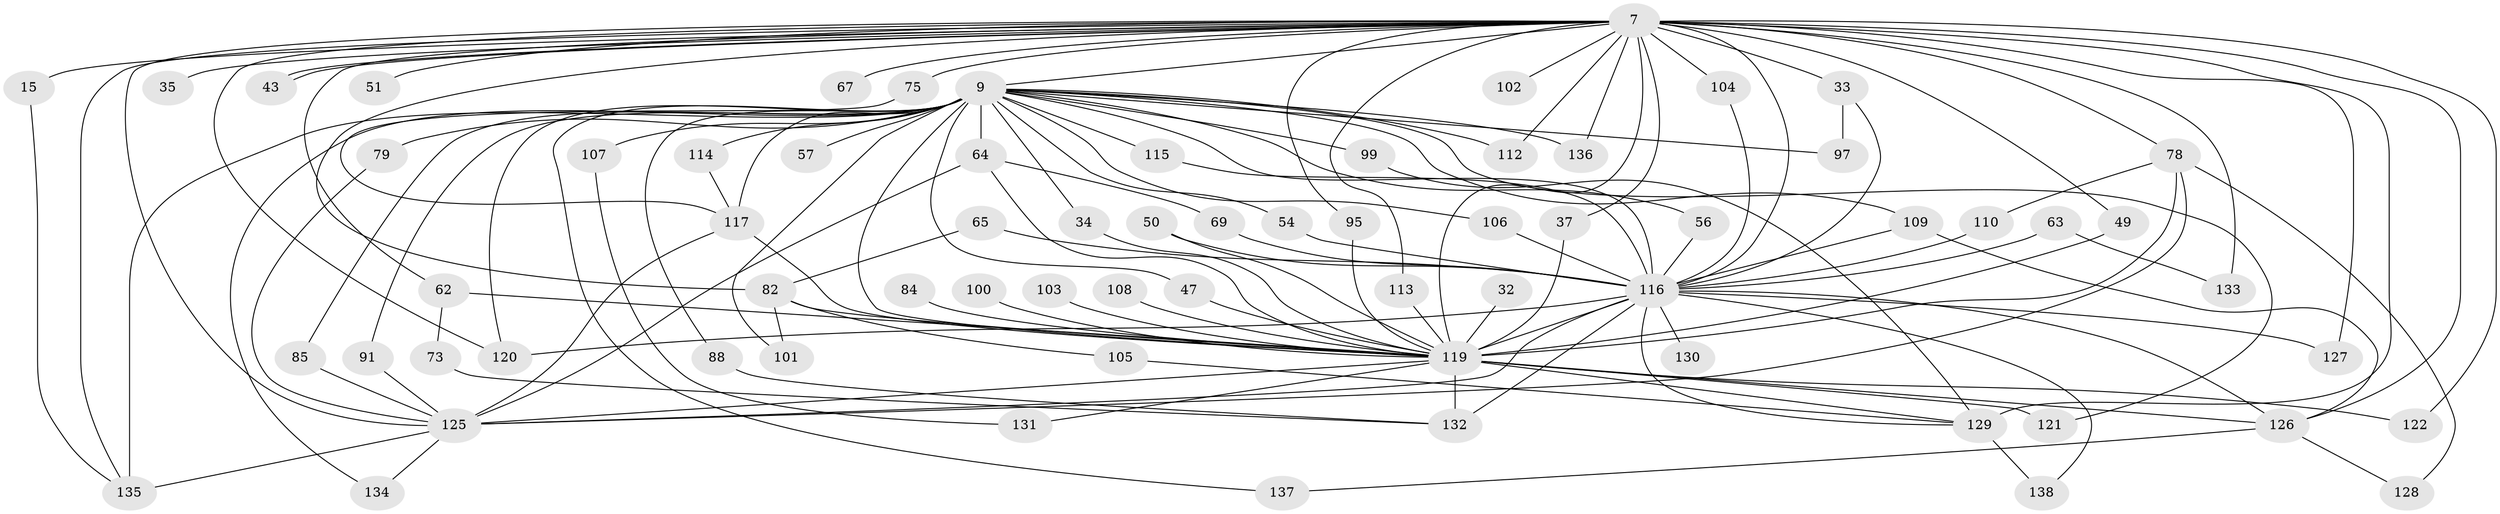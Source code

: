 // original degree distribution, {25: 0.007246376811594203, 23: 0.007246376811594203, 26: 0.021739130434782608, 24: 0.014492753623188406, 29: 0.007246376811594203, 19: 0.007246376811594203, 33: 0.007246376811594203, 3: 0.2028985507246377, 4: 0.10869565217391304, 6: 0.028985507246376812, 2: 0.5579710144927537, 8: 0.007246376811594203, 7: 0.007246376811594203, 5: 0.014492753623188406}
// Generated by graph-tools (version 1.1) at 2025/45/03/09/25 04:45:36]
// undirected, 69 vertices, 132 edges
graph export_dot {
graph [start="1"]
  node [color=gray90,style=filled];
  7 [super="+6"];
  9 [super="+5"];
  15;
  32;
  33 [super="+14"];
  34;
  35;
  37;
  43;
  47;
  49;
  50;
  51;
  54;
  56;
  57;
  62 [super="+36"];
  63;
  64 [super="+24+20+22"];
  65;
  67;
  69;
  73;
  75 [super="+71"];
  78 [super="+72+28"];
  79 [super="+44"];
  82 [super="+77+55"];
  84;
  85;
  88;
  91;
  95 [super="+41"];
  97;
  99 [super="+61+81"];
  100;
  101;
  102;
  103 [super="+26"];
  104 [super="+38"];
  105;
  106;
  107 [super="+89"];
  108;
  109 [super="+59"];
  110;
  112;
  113;
  114 [super="+70"];
  115;
  116 [super="+42+4+87"];
  117 [super="+111"];
  119 [super="+23+10"];
  120 [super="+39+92+118"];
  121;
  122;
  125 [super="+45+76"];
  126 [super="+27+123"];
  127 [super="+53"];
  128;
  129 [super="+74+98+80+96"];
  130;
  131;
  132 [super="+48+93+94"];
  133;
  134;
  135 [super="+124+86"];
  136;
  137;
  138;
  7 -- 9 [weight=6];
  7 -- 33 [weight=2];
  7 -- 35 [weight=2];
  7 -- 43;
  7 -- 43;
  7 -- 49;
  7 -- 51 [weight=2];
  7 -- 129 [weight=7];
  7 -- 75 [weight=3];
  7 -- 67 [weight=2];
  7 -- 133;
  7 -- 136;
  7 -- 15 [weight=2];
  7 -- 95 [weight=2];
  7 -- 37;
  7 -- 102 [weight=2];
  7 -- 122;
  7 -- 104 [weight=2];
  7 -- 112;
  7 -- 113;
  7 -- 120 [weight=3];
  7 -- 62;
  7 -- 119 [weight=10];
  7 -- 126 [weight=2];
  7 -- 125 [weight=3];
  7 -- 116 [weight=7];
  7 -- 127;
  7 -- 82;
  7 -- 135;
  7 -- 78 [weight=2];
  9 -- 34;
  9 -- 47;
  9 -- 54;
  9 -- 57 [weight=2];
  9 -- 79 [weight=2];
  9 -- 101;
  9 -- 106;
  9 -- 107 [weight=2];
  9 -- 109;
  9 -- 112;
  9 -- 115;
  9 -- 121;
  9 -- 134;
  9 -- 135 [weight=4];
  9 -- 137;
  9 -- 64 [weight=5];
  9 -- 136;
  9 -- 85;
  9 -- 88;
  9 -- 91;
  9 -- 97;
  9 -- 99 [weight=3];
  9 -- 114 [weight=2];
  9 -- 56;
  9 -- 119 [weight=7];
  9 -- 116 [weight=5];
  9 -- 117;
  9 -- 120 [weight=2];
  15 -- 135;
  32 -- 119 [weight=2];
  33 -- 97;
  33 -- 116;
  34 -- 119;
  37 -- 119;
  47 -- 119;
  49 -- 119;
  50 -- 119;
  50 -- 116;
  54 -- 116;
  56 -- 116;
  62 -- 73;
  62 -- 119 [weight=2];
  63 -- 133;
  63 -- 116 [weight=2];
  64 -- 69;
  64 -- 125;
  64 -- 119;
  65 -- 116;
  65 -- 82;
  69 -- 116;
  73 -- 132;
  75 -- 117;
  78 -- 119 [weight=2];
  78 -- 128;
  78 -- 110;
  78 -- 125;
  79 -- 125;
  82 -- 119 [weight=2];
  82 -- 101;
  82 -- 105;
  84 -- 119 [weight=2];
  85 -- 125;
  88 -- 132;
  91 -- 125;
  95 -- 119 [weight=2];
  99 -- 129 [weight=2];
  100 -- 119 [weight=2];
  103 -- 119 [weight=3];
  104 -- 116;
  105 -- 129;
  106 -- 116;
  107 -- 131;
  108 -- 119 [weight=2];
  109 -- 116;
  109 -- 126;
  110 -- 116;
  113 -- 119;
  114 -- 117;
  115 -- 116;
  116 -- 119 [weight=8];
  116 -- 129;
  116 -- 130 [weight=2];
  116 -- 132 [weight=3];
  116 -- 138;
  116 -- 126;
  116 -- 127 [weight=2];
  116 -- 120;
  116 -- 125 [weight=4];
  117 -- 119;
  117 -- 125;
  119 -- 129;
  119 -- 131;
  119 -- 132 [weight=2];
  119 -- 121;
  119 -- 122;
  119 -- 126 [weight=3];
  119 -- 125;
  125 -- 135;
  125 -- 134;
  126 -- 128;
  126 -- 137;
  129 -- 138;
}
